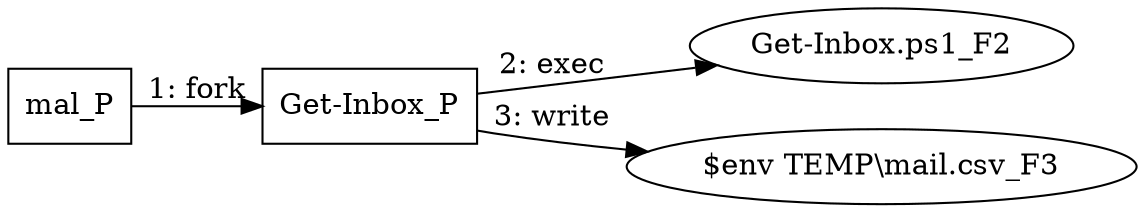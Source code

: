 digraph "T1114.001" {
rankdir="LR"
size="9"
fixedsize="false"
splines="true"
nodesep=0.3
ranksep=0
fontsize=10
overlap="scalexy"
engine= "neato"
	"mal_P" [node_type=Process shape=box]
	"Get-Inbox_P" [node_type=Process shape=box]
	"Get-Inbox.ps1_F2" [node_type=File shape=ellipse]
	"$env TEMP\\mail.csv_F3" [node_type=File shape=ellipse]
	"mal_P" -> "Get-Inbox_P" [label="1: fork"]
	"Get-Inbox_P" -> "Get-Inbox.ps1_F2" [label="2: exec"]
	"Get-Inbox_P" -> "$env TEMP\\mail.csv_F3" [label="3: write"]
}
